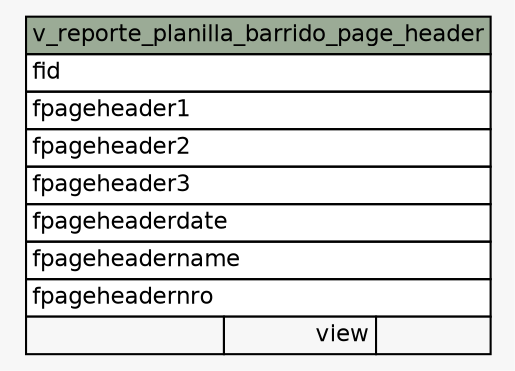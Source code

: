 // dot 2.38.0 on Linux 4.10.0-32-generic
digraph "v_reporte_planilla_barrido_page_header" {
  graph [
    rankdir="RL"
    bgcolor="#f7f7f7"
  ];
  node [
    fontname="Helvetica"
    fontsize="11"
    shape="plaintext"
  ];
  edge [
    arrowsize="0.8"
  ];
  "v_reporte_planilla_barrido_page_header" [
    label=<
    <TABLE BORDER="0" CELLBORDER="1" CELLSPACING="0" BGCOLOR="#ffffff">
      <TR><TD PORT="v_reporte_planilla_barrido_page_header.heading" COLSPAN="3" BGCOLOR="#9bab96" ALIGN="CENTER">v_reporte_planilla_barrido_page_header</TD></TR>
      <TR><TD PORT="fid" COLSPAN="3" ALIGN="LEFT">fid</TD></TR>
      <TR><TD PORT="fpageheader1" COLSPAN="3" ALIGN="LEFT">fpageheader1</TD></TR>
      <TR><TD PORT="fpageheader2" COLSPAN="3" ALIGN="LEFT">fpageheader2</TD></TR>
      <TR><TD PORT="fpageheader3" COLSPAN="3" ALIGN="LEFT">fpageheader3</TD></TR>
      <TR><TD PORT="fpageheaderdate" COLSPAN="3" ALIGN="LEFT">fpageheaderdate</TD></TR>
      <TR><TD PORT="fpageheadername" COLSPAN="3" ALIGN="LEFT">fpageheadername</TD></TR>
      <TR><TD PORT="fpageheadernro" COLSPAN="3" ALIGN="LEFT">fpageheadernro</TD></TR>
      <TR><TD ALIGN="LEFT" BGCOLOR="#f7f7f7">  </TD><TD ALIGN="RIGHT" BGCOLOR="#f7f7f7">view</TD><TD ALIGN="RIGHT" BGCOLOR="#f7f7f7">  </TD></TR>
    </TABLE>>
    URL="tables/v_reporte_planilla_barrido_page_header.html#"
    tooltip="v_reporte_planilla_barrido_page_header"
  ];
}
